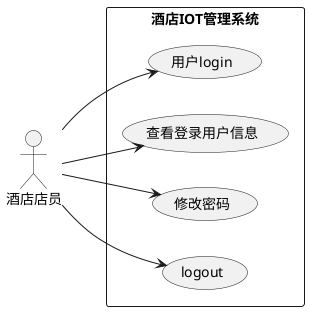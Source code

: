 @startuml 酒店店员用例图_第1组

' 定义角色
left to right direction
actor "酒店店员" as Staff

' 定义用例
rectangle "酒店IOT管理系统" {
  usecase "用户login" as UC1
  usecase "查看登录用户信息" as UC2
  usecase "修改密码" as UC3
  usecase "logout" as UC4
}

' 建立关系
Staff --> UC1
Staff --> UC2
Staff --> UC3
Staff --> UC4

@enduml
